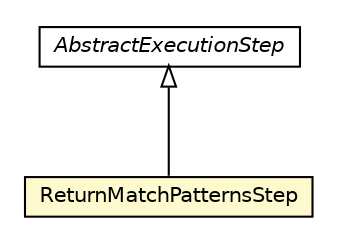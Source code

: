 #!/usr/local/bin/dot
#
# Class diagram 
# Generated by UMLGraph version R5_6-24-gf6e263 (http://www.umlgraph.org/)
#

digraph G {
	edge [fontname="Helvetica",fontsize=10,labelfontname="Helvetica",labelfontsize=10];
	node [fontname="Helvetica",fontsize=10,shape=plaintext];
	nodesep=0.25;
	ranksep=0.5;
	// com.orientechnologies.orient.core.sql.executor.ReturnMatchPatternsStep
	c7827237 [label=<<table title="com.orientechnologies.orient.core.sql.executor.ReturnMatchPatternsStep" border="0" cellborder="1" cellspacing="0" cellpadding="2" port="p" bgcolor="lemonChiffon" href="./ReturnMatchPatternsStep.html">
		<tr><td><table border="0" cellspacing="0" cellpadding="1">
<tr><td align="center" balign="center"> ReturnMatchPatternsStep </td></tr>
		</table></td></tr>
		</table>>, URL="./ReturnMatchPatternsStep.html", fontname="Helvetica", fontcolor="black", fontsize=10.0];
	// com.orientechnologies.orient.core.sql.executor.AbstractExecutionStep
	c7827276 [label=<<table title="com.orientechnologies.orient.core.sql.executor.AbstractExecutionStep" border="0" cellborder="1" cellspacing="0" cellpadding="2" port="p" href="./AbstractExecutionStep.html">
		<tr><td><table border="0" cellspacing="0" cellpadding="1">
<tr><td align="center" balign="center"><font face="Helvetica-Oblique"> AbstractExecutionStep </font></td></tr>
		</table></td></tr>
		</table>>, URL="./AbstractExecutionStep.html", fontname="Helvetica", fontcolor="black", fontsize=10.0];
	//com.orientechnologies.orient.core.sql.executor.ReturnMatchPatternsStep extends com.orientechnologies.orient.core.sql.executor.AbstractExecutionStep
	c7827276:p -> c7827237:p [dir=back,arrowtail=empty];
}

